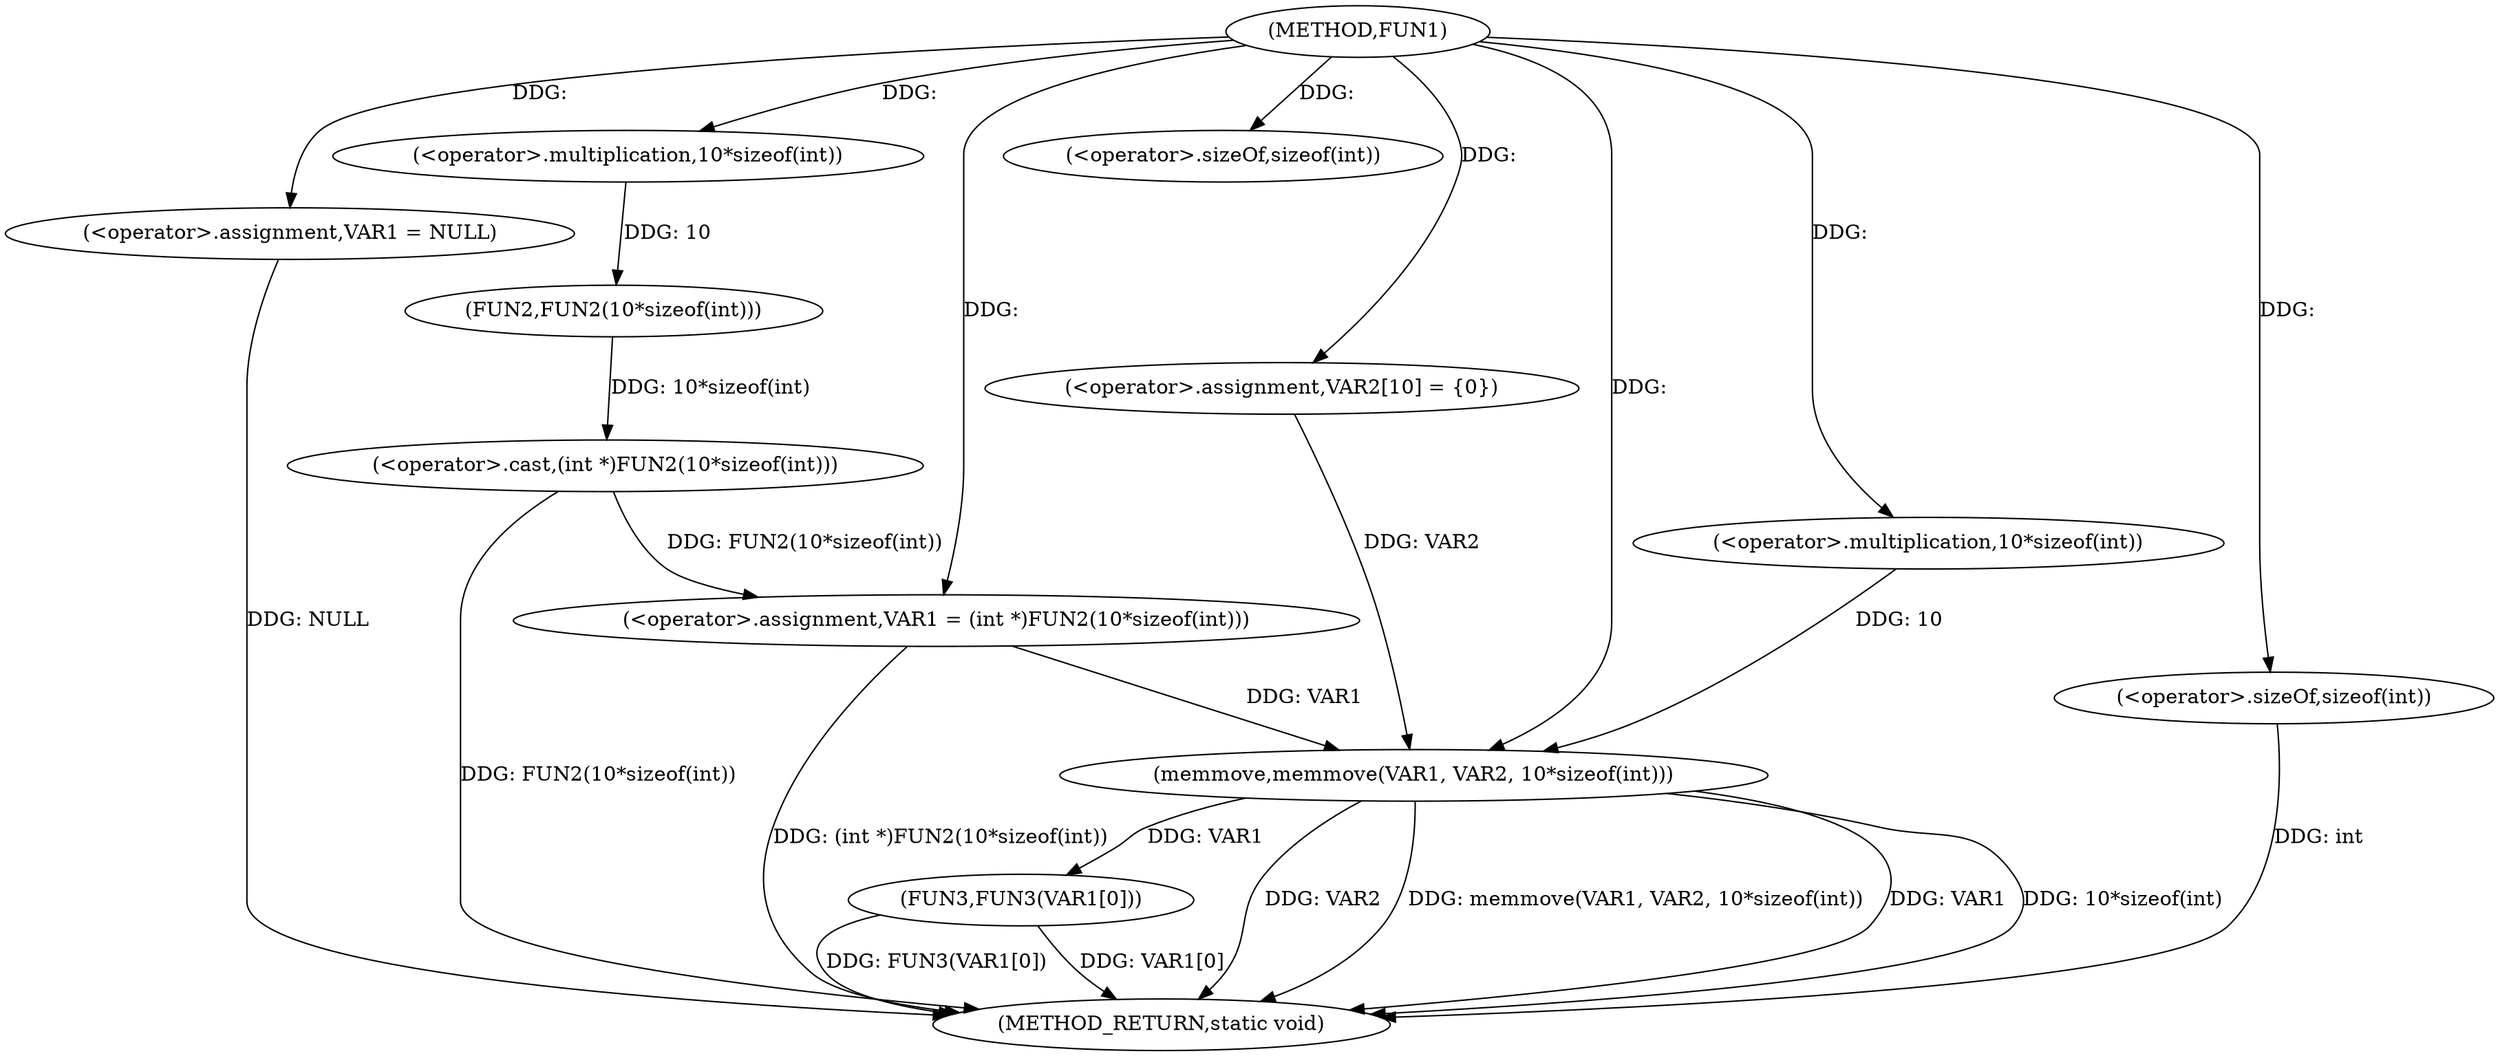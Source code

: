digraph FUN1 {  
"1000100" [label = "(METHOD,FUN1)" ]
"1000132" [label = "(METHOD_RETURN,static void)" ]
"1000103" [label = "(<operator>.assignment,VAR1 = NULL)" ]
"1000108" [label = "(<operator>.assignment,VAR1 = (int *)FUN2(10*sizeof(int)))" ]
"1000110" [label = "(<operator>.cast,(int *)FUN2(10*sizeof(int)))" ]
"1000112" [label = "(FUN2,FUN2(10*sizeof(int)))" ]
"1000113" [label = "(<operator>.multiplication,10*sizeof(int))" ]
"1000115" [label = "(<operator>.sizeOf,sizeof(int))" ]
"1000119" [label = "(<operator>.assignment,VAR2[10] = {0})" ]
"1000121" [label = "(memmove,memmove(VAR1, VAR2, 10*sizeof(int)))" ]
"1000124" [label = "(<operator>.multiplication,10*sizeof(int))" ]
"1000126" [label = "(<operator>.sizeOf,sizeof(int))" ]
"1000128" [label = "(FUN3,FUN3(VAR1[0]))" ]
  "1000103" -> "1000132"  [ label = "DDG: NULL"] 
  "1000121" -> "1000132"  [ label = "DDG: VAR2"] 
  "1000121" -> "1000132"  [ label = "DDG: memmove(VAR1, VAR2, 10*sizeof(int))"] 
  "1000126" -> "1000132"  [ label = "DDG: int"] 
  "1000110" -> "1000132"  [ label = "DDG: FUN2(10*sizeof(int))"] 
  "1000108" -> "1000132"  [ label = "DDG: (int *)FUN2(10*sizeof(int))"] 
  "1000121" -> "1000132"  [ label = "DDG: VAR1"] 
  "1000128" -> "1000132"  [ label = "DDG: FUN3(VAR1[0])"] 
  "1000121" -> "1000132"  [ label = "DDG: 10*sizeof(int)"] 
  "1000128" -> "1000132"  [ label = "DDG: VAR1[0]"] 
  "1000100" -> "1000103"  [ label = "DDG: "] 
  "1000110" -> "1000108"  [ label = "DDG: FUN2(10*sizeof(int))"] 
  "1000100" -> "1000108"  [ label = "DDG: "] 
  "1000112" -> "1000110"  [ label = "DDG: 10*sizeof(int)"] 
  "1000113" -> "1000112"  [ label = "DDG: 10"] 
  "1000100" -> "1000113"  [ label = "DDG: "] 
  "1000100" -> "1000115"  [ label = "DDG: "] 
  "1000100" -> "1000119"  [ label = "DDG: "] 
  "1000108" -> "1000121"  [ label = "DDG: VAR1"] 
  "1000100" -> "1000121"  [ label = "DDG: "] 
  "1000119" -> "1000121"  [ label = "DDG: VAR2"] 
  "1000124" -> "1000121"  [ label = "DDG: 10"] 
  "1000100" -> "1000124"  [ label = "DDG: "] 
  "1000100" -> "1000126"  [ label = "DDG: "] 
  "1000121" -> "1000128"  [ label = "DDG: VAR1"] 
}
